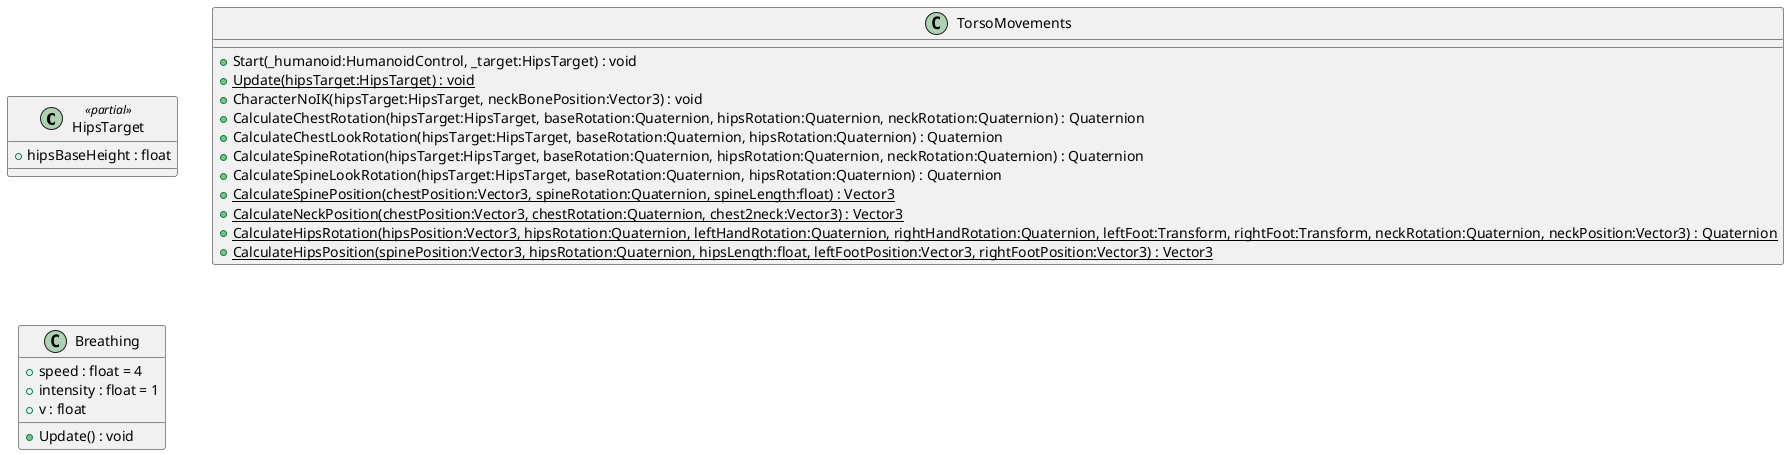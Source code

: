 @startuml
class HipsTarget <<partial>> {
    + hipsBaseHeight : float
}
class TorsoMovements {
    + Start(_humanoid:HumanoidControl, _target:HipsTarget) : void
    + {static} Update(hipsTarget:HipsTarget) : void
    + CharacterNoIK(hipsTarget:HipsTarget, neckBonePosition:Vector3) : void
    + CalculateChestRotation(hipsTarget:HipsTarget, baseRotation:Quaternion, hipsRotation:Quaternion, neckRotation:Quaternion) : Quaternion
    + CalculateChestLookRotation(hipsTarget:HipsTarget, baseRotation:Quaternion, hipsRotation:Quaternion) : Quaternion
    + CalculateSpineRotation(hipsTarget:HipsTarget, baseRotation:Quaternion, hipsRotation:Quaternion, neckRotation:Quaternion) : Quaternion
    + CalculateSpineLookRotation(hipsTarget:HipsTarget, baseRotation:Quaternion, hipsRotation:Quaternion) : Quaternion
    + {static} CalculateSpinePosition(chestPosition:Vector3, spineRotation:Quaternion, spineLength:float) : Vector3
    + {static} CalculateNeckPosition(chestPosition:Vector3, chestRotation:Quaternion, chest2neck:Vector3) : Vector3
    + {static} CalculateHipsRotation(hipsPosition:Vector3, hipsRotation:Quaternion, leftHandRotation:Quaternion, rightHandRotation:Quaternion, leftFoot:Transform, rightFoot:Transform, neckRotation:Quaternion, neckPosition:Vector3) : Quaternion
    + {static} CalculateHipsPosition(spinePosition:Vector3, hipsRotation:Quaternion, hipsLength:float, leftFootPosition:Vector3, rightFootPosition:Vector3) : Vector3
}
class Breathing {
    + speed : float = 4
    + intensity : float = 1
    + v : float
    + Update() : void
}
@enduml
